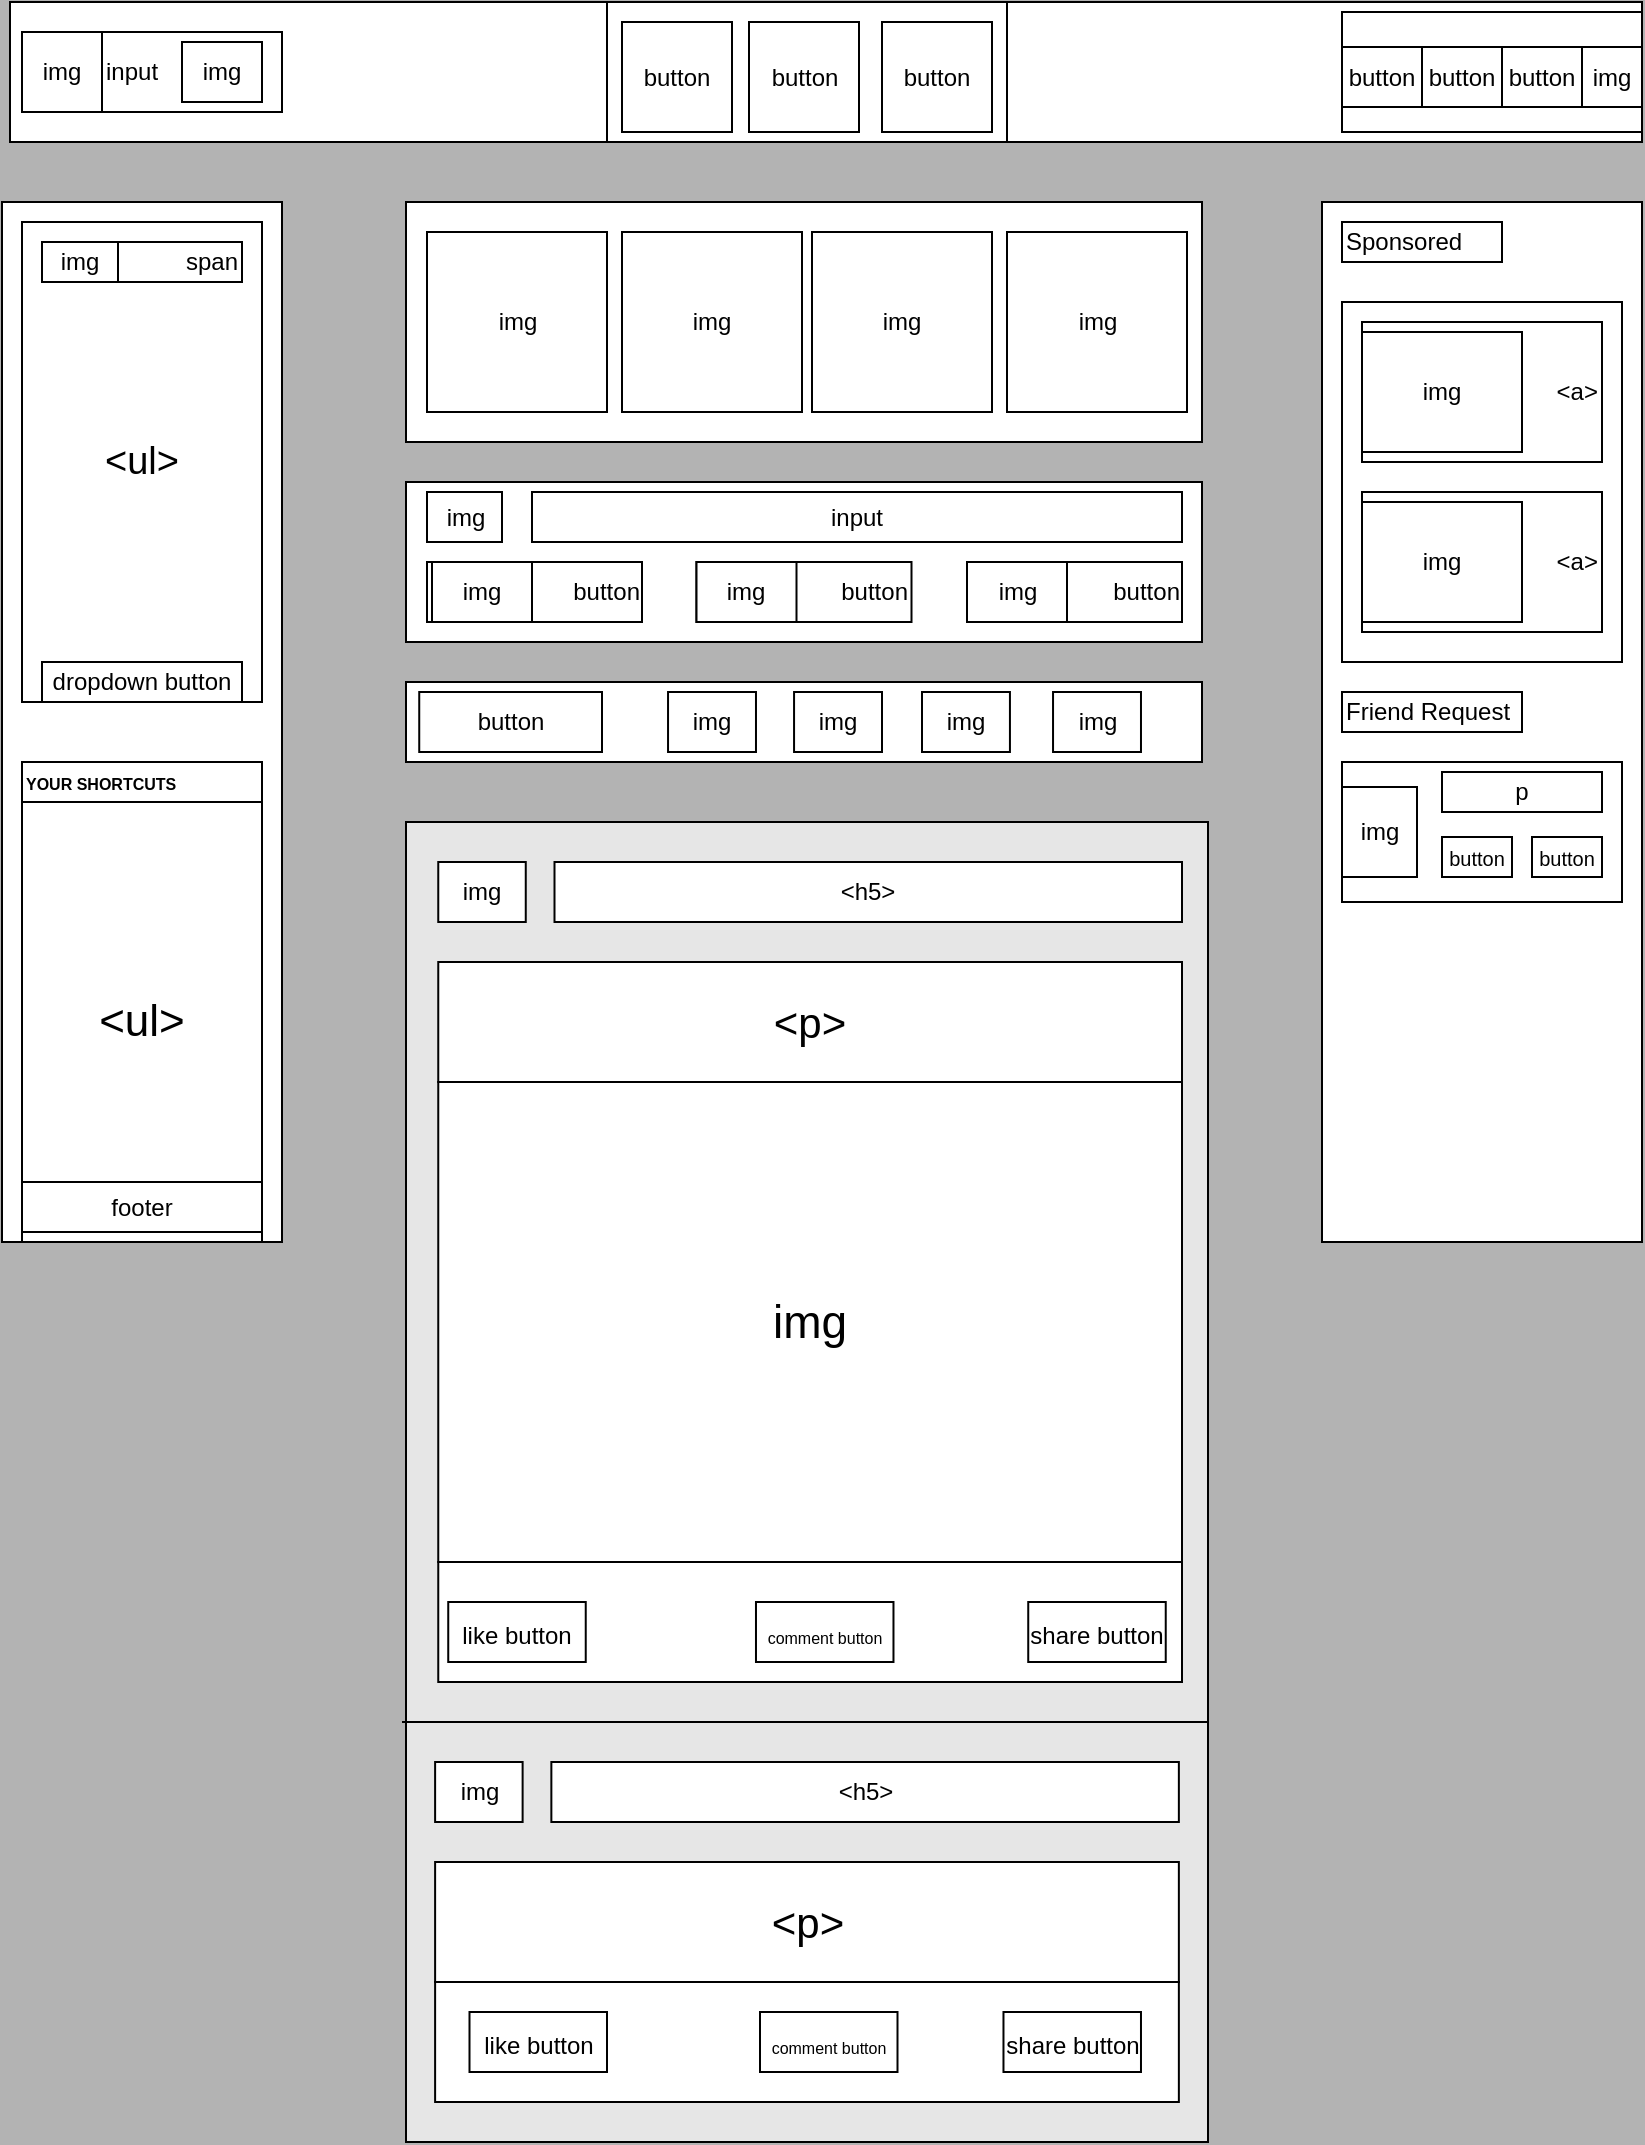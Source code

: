<mxfile version="20.3.3" type="github">
  <diagram id="R94y2VKNwVuYraGozIJY" name="Page-1">
    <mxGraphModel dx="3300" dy="1190" grid="1" gridSize="10" guides="1" tooltips="1" connect="1" arrows="1" fold="1" page="1" pageScale="1" pageWidth="827" pageHeight="1169" background="#B3B3B3" math="0" shadow="0">
      <root>
        <mxCell id="0" />
        <mxCell id="1" parent="0" />
        <mxCell id="IPwLy8EfbPIPgKfgSnDq-2" value="" style="rounded=0;whiteSpace=wrap;html=1;fillColor=#E6E6E6;" parent="1" vertex="1">
          <mxGeometry x="202" y="410" width="401" height="660" as="geometry" />
        </mxCell>
        <mxCell id="IPwLy8EfbPIPgKfgSnDq-3" value="" style="rounded=0;whiteSpace=wrap;html=1;" parent="1" vertex="1">
          <mxGeometry x="4" width="816" height="70" as="geometry" />
        </mxCell>
        <mxCell id="IPwLy8EfbPIPgKfgSnDq-4" value="" style="rounded=0;whiteSpace=wrap;html=1;" parent="1" vertex="1">
          <mxGeometry y="100" width="140" height="520" as="geometry" />
        </mxCell>
        <mxCell id="IPwLy8EfbPIPgKfgSnDq-6" value="" style="rounded=0;whiteSpace=wrap;html=1;" parent="1" vertex="1">
          <mxGeometry x="660" y="100" width="160" height="520" as="geometry" />
        </mxCell>
        <mxCell id="IPwLy8EfbPIPgKfgSnDq-7" value="" style="rounded=0;whiteSpace=wrap;html=1;" parent="1" vertex="1">
          <mxGeometry x="202" y="100" width="398" height="120" as="geometry" />
        </mxCell>
        <mxCell id="IPwLy8EfbPIPgKfgSnDq-8" value="" style="rounded=0;whiteSpace=wrap;html=1;" parent="1" vertex="1">
          <mxGeometry x="202" y="240" width="398" height="80" as="geometry" />
        </mxCell>
        <mxCell id="IPwLy8EfbPIPgKfgSnDq-9" value="" style="rounded=0;whiteSpace=wrap;html=1;" parent="1" vertex="1">
          <mxGeometry x="202" y="340" width="398" height="40" as="geometry" />
        </mxCell>
        <mxCell id="IPwLy8EfbPIPgKfgSnDq-10" value="img" style="whiteSpace=wrap;html=1;aspect=fixed;" parent="1" vertex="1">
          <mxGeometry x="10" y="15" width="40" height="40" as="geometry" />
        </mxCell>
        <mxCell id="IPwLy8EfbPIPgKfgSnDq-13" value="&lt;div align=&quot;left&quot;&gt;input&lt;span style=&quot;white-space: pre;&quot;&gt; &lt;/span&gt;&lt;span style=&quot;white-space: pre;&quot;&gt; &lt;/span&gt;&lt;/div&gt;" style="rounded=0;whiteSpace=wrap;html=1;align=left;" parent="1" vertex="1">
          <mxGeometry x="50" y="15" width="90" height="40" as="geometry" />
        </mxCell>
        <mxCell id="IPwLy8EfbPIPgKfgSnDq-14" value="img" style="rounded=0;whiteSpace=wrap;html=1;" parent="1" vertex="1">
          <mxGeometry x="90" y="20" width="40" height="30" as="geometry" />
        </mxCell>
        <mxCell id="IPwLy8EfbPIPgKfgSnDq-15" value="" style="rounded=0;whiteSpace=wrap;html=1;" parent="1" vertex="1">
          <mxGeometry x="302.5" width="200" height="70" as="geometry" />
        </mxCell>
        <mxCell id="IPwLy8EfbPIPgKfgSnDq-16" value="button" style="whiteSpace=wrap;html=1;aspect=fixed;" parent="1" vertex="1">
          <mxGeometry x="310" y="10" width="55" height="55" as="geometry" />
        </mxCell>
        <mxCell id="IPwLy8EfbPIPgKfgSnDq-17" value="button" style="whiteSpace=wrap;html=1;aspect=fixed;" parent="1" vertex="1">
          <mxGeometry x="373.5" y="10" width="55" height="55" as="geometry" />
        </mxCell>
        <mxCell id="IPwLy8EfbPIPgKfgSnDq-18" value="button" style="whiteSpace=wrap;html=1;aspect=fixed;" parent="1" vertex="1">
          <mxGeometry x="440" y="10" width="55" height="55" as="geometry" />
        </mxCell>
        <mxCell id="IPwLy8EfbPIPgKfgSnDq-19" value="" style="rounded=0;whiteSpace=wrap;html=1;" parent="1" vertex="1">
          <mxGeometry x="670" y="5" width="150" height="60" as="geometry" />
        </mxCell>
        <mxCell id="IPwLy8EfbPIPgKfgSnDq-23" value="button" style="rounded=0;whiteSpace=wrap;html=1;" parent="1" vertex="1">
          <mxGeometry x="670" y="22.5" width="40" height="30" as="geometry" />
        </mxCell>
        <mxCell id="IPwLy8EfbPIPgKfgSnDq-29" style="edgeStyle=orthogonalEdgeStyle;rounded=0;orthogonalLoop=1;jettySize=auto;html=1;exitX=1;exitY=0.5;exitDx=0;exitDy=0;entryX=0;entryY=0.25;entryDx=0;entryDy=0;" parent="1" edge="1">
          <mxGeometry relative="1" as="geometry">
            <mxPoint x="750" y="40" as="sourcePoint" />
            <mxPoint x="760" y="30" as="targetPoint" />
          </mxGeometry>
        </mxCell>
        <mxCell id="IPwLy8EfbPIPgKfgSnDq-26" value="img" style="rounded=0;whiteSpace=wrap;html=1;" parent="1" vertex="1">
          <mxGeometry x="790" y="22.5" width="30" height="30" as="geometry" />
        </mxCell>
        <mxCell id="IPwLy8EfbPIPgKfgSnDq-30" value="&lt;font style=&quot;font-size: 19px;&quot;&gt;&amp;lt;ul&amp;gt;&lt;/font&gt;" style="rounded=0;whiteSpace=wrap;html=1;" parent="1" vertex="1">
          <mxGeometry x="10" y="110" width="120" height="240" as="geometry" />
        </mxCell>
        <mxCell id="IPwLy8EfbPIPgKfgSnDq-31" value="&lt;div align=&quot;left&quot;&gt;&lt;b&gt;&lt;font style=&quot;font-size: 8px;&quot;&gt;YOUR SHORTCUTS&lt;/font&gt;&lt;/b&gt;&lt;/div&gt;" style="rounded=0;whiteSpace=wrap;html=1;align=left;" parent="1" vertex="1">
          <mxGeometry x="10" y="380" width="120" height="20" as="geometry" />
        </mxCell>
        <mxCell id="IPwLy8EfbPIPgKfgSnDq-32" value="&lt;font style=&quot;font-size: 22px;&quot;&gt;&amp;lt;ul&amp;gt;&lt;/font&gt;" style="rounded=0;whiteSpace=wrap;html=1;" parent="1" vertex="1">
          <mxGeometry x="10" y="400" width="120" height="220" as="geometry" />
        </mxCell>
        <mxCell id="IPwLy8EfbPIPgKfgSnDq-34" value="&lt;div align=&quot;justify&quot;&gt;&lt;font style=&quot;font-size: 12px;&quot;&gt;span&lt;/font&gt;&lt;/div&gt;" style="rounded=0;whiteSpace=wrap;html=1;fontSize=8;align=right;" parent="1" vertex="1">
          <mxGeometry x="20" y="120" width="100" height="20" as="geometry" />
        </mxCell>
        <mxCell id="IPwLy8EfbPIPgKfgSnDq-35" value="&lt;font style=&quot;font-size: 12px;&quot;&gt;&lt;span style=&quot;white-space: pre;&quot;&gt;img&lt;/span&gt;&lt;br&gt;&lt;/font&gt;" style="rounded=0;whiteSpace=wrap;html=1;fontSize=8;" parent="1" vertex="1">
          <mxGeometry x="20" y="120" width="38" height="20" as="geometry" />
        </mxCell>
        <mxCell id="IPwLy8EfbPIPgKfgSnDq-37" value="footer" style="rounded=0;whiteSpace=wrap;html=1;fontSize=12;" parent="1" vertex="1">
          <mxGeometry x="10" y="590" width="120" height="25" as="geometry" />
        </mxCell>
        <mxCell id="IPwLy8EfbPIPgKfgSnDq-38" value="button" style="rounded=0;whiteSpace=wrap;html=1;" parent="1" vertex="1">
          <mxGeometry x="710" y="22.5" width="40" height="30" as="geometry" />
        </mxCell>
        <mxCell id="IPwLy8EfbPIPgKfgSnDq-39" value="button" style="rounded=0;whiteSpace=wrap;html=1;" parent="1" vertex="1">
          <mxGeometry x="750" y="22.5" width="40" height="30" as="geometry" />
        </mxCell>
        <mxCell id="IPwLy8EfbPIPgKfgSnDq-40" value="img" style="whiteSpace=wrap;html=1;aspect=fixed;fontSize=12;" parent="1" vertex="1">
          <mxGeometry x="212.5" y="115" width="90" height="90" as="geometry" />
        </mxCell>
        <mxCell id="IPwLy8EfbPIPgKfgSnDq-41" value="img" style="whiteSpace=wrap;html=1;aspect=fixed;fontSize=12;" parent="1" vertex="1">
          <mxGeometry x="310" y="115" width="90" height="90" as="geometry" />
        </mxCell>
        <mxCell id="IPwLy8EfbPIPgKfgSnDq-42" value="img" style="whiteSpace=wrap;html=1;aspect=fixed;fontSize=12;" parent="1" vertex="1">
          <mxGeometry x="405" y="115" width="90" height="90" as="geometry" />
        </mxCell>
        <mxCell id="IPwLy8EfbPIPgKfgSnDq-43" value="img" style="whiteSpace=wrap;html=1;aspect=fixed;fontSize=12;" parent="1" vertex="1">
          <mxGeometry x="502.5" y="115" width="90" height="90" as="geometry" />
        </mxCell>
        <mxCell id="IPwLy8EfbPIPgKfgSnDq-44" value="img" style="rounded=0;whiteSpace=wrap;html=1;fontSize=12;" parent="1" vertex="1">
          <mxGeometry x="212.5" y="245" width="37.5" height="25" as="geometry" />
        </mxCell>
        <mxCell id="IPwLy8EfbPIPgKfgSnDq-48" value="input" style="rounded=0;whiteSpace=wrap;html=1;fontSize=12;" parent="1" vertex="1">
          <mxGeometry x="265" y="245" width="325" height="25" as="geometry" />
        </mxCell>
        <mxCell id="IPwLy8EfbPIPgKfgSnDq-49" value="&lt;div align=&quot;right&quot;&gt;button&lt;/div&gt;" style="rounded=0;whiteSpace=wrap;html=1;fontSize=12;align=right;" parent="1" vertex="1">
          <mxGeometry x="212.5" y="280" width="107.5" height="30" as="geometry" />
        </mxCell>
        <mxCell id="IPwLy8EfbPIPgKfgSnDq-50" value="&lt;div align=&quot;right&quot;&gt;button&lt;/div&gt;" style="rounded=0;whiteSpace=wrap;html=1;fontSize=12;align=right;" parent="1" vertex="1">
          <mxGeometry x="347.25" y="280" width="107.5" height="30" as="geometry" />
        </mxCell>
        <mxCell id="IPwLy8EfbPIPgKfgSnDq-51" value="&lt;div align=&quot;right&quot;&gt;button&lt;/div&gt;" style="rounded=0;whiteSpace=wrap;html=1;fontSize=12;align=right;" parent="1" vertex="1">
          <mxGeometry x="482.5" y="280" width="107.5" height="30" as="geometry" />
        </mxCell>
        <mxCell id="IPwLy8EfbPIPgKfgSnDq-52" value="img" style="rounded=0;whiteSpace=wrap;html=1;fontSize=12;" parent="1" vertex="1">
          <mxGeometry x="215" y="280" width="50" height="30" as="geometry" />
        </mxCell>
        <mxCell id="IPwLy8EfbPIPgKfgSnDq-53" value="img" style="rounded=0;whiteSpace=wrap;html=1;fontSize=12;" parent="1" vertex="1">
          <mxGeometry x="347.25" y="280" width="50" height="30" as="geometry" />
        </mxCell>
        <mxCell id="IPwLy8EfbPIPgKfgSnDq-54" value="img" style="rounded=0;whiteSpace=wrap;html=1;fontSize=12;" parent="1" vertex="1">
          <mxGeometry x="482.5" y="280" width="50" height="30" as="geometry" />
        </mxCell>
        <mxCell id="IPwLy8EfbPIPgKfgSnDq-56" value="button" style="rounded=0;whiteSpace=wrap;html=1;fontSize=12;" parent="1" vertex="1">
          <mxGeometry x="208.62" y="345" width="91.38" height="30" as="geometry" />
        </mxCell>
        <mxCell id="IPwLy8EfbPIPgKfgSnDq-57" value="img" style="rounded=0;whiteSpace=wrap;html=1;fontSize=12;" parent="1" vertex="1">
          <mxGeometry x="333.02" y="345" width="43.97" height="30" as="geometry" />
        </mxCell>
        <mxCell id="IPwLy8EfbPIPgKfgSnDq-58" value="img" style="rounded=0;whiteSpace=wrap;html=1;fontSize=12;" parent="1" vertex="1">
          <mxGeometry x="396.03" y="345" width="43.97" height="30" as="geometry" />
        </mxCell>
        <mxCell id="IPwLy8EfbPIPgKfgSnDq-59" value="img" style="rounded=0;whiteSpace=wrap;html=1;fontSize=12;" parent="1" vertex="1">
          <mxGeometry x="460" y="345" width="43.97" height="30" as="geometry" />
        </mxCell>
        <mxCell id="IPwLy8EfbPIPgKfgSnDq-60" value="img" style="rounded=0;whiteSpace=wrap;html=1;fontSize=12;" parent="1" vertex="1">
          <mxGeometry x="525.52" y="345" width="43.97" height="30" as="geometry" />
        </mxCell>
        <mxCell id="IPwLy8EfbPIPgKfgSnDq-61" value="dropdown button" style="rounded=0;whiteSpace=wrap;html=1;fontSize=12;" parent="1" vertex="1">
          <mxGeometry x="20" y="330" width="100" height="20" as="geometry" />
        </mxCell>
        <mxCell id="IPwLy8EfbPIPgKfgSnDq-63" value="img" style="rounded=0;whiteSpace=wrap;html=1;fontSize=12;" parent="1" vertex="1">
          <mxGeometry x="218.13" y="430" width="43.75" height="30" as="geometry" />
        </mxCell>
        <mxCell id="IPwLy8EfbPIPgKfgSnDq-64" value="&amp;lt;h5&amp;gt;" style="rounded=0;whiteSpace=wrap;html=1;fontSize=12;" parent="1" vertex="1">
          <mxGeometry x="276.25" y="430" width="313.75" height="30" as="geometry" />
        </mxCell>
        <mxCell id="IPwLy8EfbPIPgKfgSnDq-65" value="&lt;font style=&quot;font-size: 21px;&quot;&gt;&amp;lt;p&amp;gt;&lt;/font&gt;" style="rounded=0;whiteSpace=wrap;html=1;fontSize=12;" parent="1" vertex="1">
          <mxGeometry x="218.13" y="480" width="371.87" height="60" as="geometry" />
        </mxCell>
        <mxCell id="IPwLy8EfbPIPgKfgSnDq-66" value="&lt;font style=&quot;font-size: 23px;&quot;&gt;img&lt;/font&gt;" style="rounded=0;whiteSpace=wrap;html=1;fontSize=12;" parent="1" vertex="1">
          <mxGeometry x="218.13" y="540" width="371.87" height="240" as="geometry" />
        </mxCell>
        <mxCell id="IPwLy8EfbPIPgKfgSnDq-67" value="" style="rounded=0;whiteSpace=wrap;html=1;fontSize=12;" parent="1" vertex="1">
          <mxGeometry x="218.13" y="780" width="371.87" height="60" as="geometry" />
        </mxCell>
        <mxCell id="IPwLy8EfbPIPgKfgSnDq-70" value="&lt;font style=&quot;font-size: 12px;&quot;&gt;like button&lt;br&gt;&lt;/font&gt;" style="rounded=0;whiteSpace=wrap;html=1;fontSize=19;" parent="1" vertex="1">
          <mxGeometry x="223.12" y="800" width="68.75" height="30" as="geometry" />
        </mxCell>
        <mxCell id="IPwLy8EfbPIPgKfgSnDq-71" value="&lt;font style=&quot;font-size: 8px;&quot;&gt;comment button&lt;br&gt;&lt;/font&gt;" style="rounded=0;whiteSpace=wrap;html=1;fontSize=19;" parent="1" vertex="1">
          <mxGeometry x="376.99" y="800" width="68.75" height="30" as="geometry" />
        </mxCell>
        <mxCell id="IPwLy8EfbPIPgKfgSnDq-72" value="&lt;font style=&quot;font-size: 12px;&quot;&gt;share button&lt;br&gt;&lt;/font&gt;" style="rounded=0;whiteSpace=wrap;html=1;fontSize=19;" parent="1" vertex="1">
          <mxGeometry x="513.12" y="800" width="68.75" height="30" as="geometry" />
        </mxCell>
        <mxCell id="IPwLy8EfbPIPgKfgSnDq-110" value="img" style="rounded=0;whiteSpace=wrap;html=1;fontSize=12;" parent="1" vertex="1">
          <mxGeometry x="216.56" y="880" width="43.75" height="30" as="geometry" />
        </mxCell>
        <mxCell id="IPwLy8EfbPIPgKfgSnDq-111" value="&amp;lt;h5&amp;gt;" style="rounded=0;whiteSpace=wrap;html=1;fontSize=12;" parent="1" vertex="1">
          <mxGeometry x="274.68" y="880" width="313.75" height="30" as="geometry" />
        </mxCell>
        <mxCell id="IPwLy8EfbPIPgKfgSnDq-112" value="&lt;font style=&quot;font-size: 21px;&quot;&gt;&amp;lt;p&amp;gt;&lt;/font&gt;" style="rounded=0;whiteSpace=wrap;html=1;fontSize=12;" parent="1" vertex="1">
          <mxGeometry x="216.56" y="930" width="371.87" height="60" as="geometry" />
        </mxCell>
        <mxCell id="IPwLy8EfbPIPgKfgSnDq-114" value="" style="rounded=0;whiteSpace=wrap;html=1;fontSize=12;" parent="1" vertex="1">
          <mxGeometry x="216.56" y="990" width="371.87" height="60" as="geometry" />
        </mxCell>
        <mxCell id="IPwLy8EfbPIPgKfgSnDq-115" value="&lt;font style=&quot;font-size: 12px;&quot;&gt;like button&lt;br&gt;&lt;/font&gt;" style="rounded=0;whiteSpace=wrap;html=1;fontSize=19;" parent="1" vertex="1">
          <mxGeometry x="233.75" y="1005" width="68.75" height="30" as="geometry" />
        </mxCell>
        <mxCell id="IPwLy8EfbPIPgKfgSnDq-116" value="&lt;font style=&quot;font-size: 8px;&quot;&gt;comment button&lt;br&gt;&lt;/font&gt;" style="rounded=0;whiteSpace=wrap;html=1;fontSize=19;" parent="1" vertex="1">
          <mxGeometry x="379" y="1005" width="68.75" height="30" as="geometry" />
        </mxCell>
        <mxCell id="IPwLy8EfbPIPgKfgSnDq-117" value="&lt;font style=&quot;font-size: 12px;&quot;&gt;share button&lt;br&gt;&lt;/font&gt;" style="rounded=0;whiteSpace=wrap;html=1;fontSize=19;" parent="1" vertex="1">
          <mxGeometry x="500.74" y="1005" width="68.75" height="30" as="geometry" />
        </mxCell>
        <mxCell id="IPwLy8EfbPIPgKfgSnDq-125" value="" style="endArrow=none;html=1;rounded=0;fontSize=8;" parent="1" edge="1">
          <mxGeometry relative="1" as="geometry">
            <mxPoint x="200" y="860" as="sourcePoint" />
            <mxPoint x="603" y="860" as="targetPoint" />
          </mxGeometry>
        </mxCell>
        <mxCell id="IPwLy8EfbPIPgKfgSnDq-128" value="&lt;div style=&quot;font-size: 12px;&quot; align=&quot;left&quot;&gt;Sponsored&lt;/div&gt;" style="rounded=0;whiteSpace=wrap;html=1;fontSize=8;fillColor=#FFFFFF;align=left;" parent="1" vertex="1">
          <mxGeometry x="670" y="110" width="80" height="20" as="geometry" />
        </mxCell>
        <mxCell id="IPwLy8EfbPIPgKfgSnDq-129" value="" style="rounded=0;whiteSpace=wrap;html=1;fontSize=12;fillColor=#FFFFFF;" parent="1" vertex="1">
          <mxGeometry x="670" y="150" width="140" height="180" as="geometry" />
        </mxCell>
        <mxCell id="IPwLy8EfbPIPgKfgSnDq-130" value="&amp;lt;a&amp;gt;" style="rounded=0;whiteSpace=wrap;html=1;fontSize=12;fillColor=#FFFFFF;align=right;" parent="1" vertex="1">
          <mxGeometry x="680" y="160" width="120" height="70" as="geometry" />
        </mxCell>
        <mxCell id="IPwLy8EfbPIPgKfgSnDq-132" value="img" style="rounded=0;whiteSpace=wrap;html=1;fontSize=12;fillColor=#FFFFFF;" parent="1" vertex="1">
          <mxGeometry x="680" y="165" width="80" height="60" as="geometry" />
        </mxCell>
        <mxCell id="IPwLy8EfbPIPgKfgSnDq-133" value="&amp;lt;a&amp;gt;" style="rounded=0;whiteSpace=wrap;html=1;fontSize=12;fillColor=#FFFFFF;align=right;" parent="1" vertex="1">
          <mxGeometry x="680" y="245" width="120" height="70" as="geometry" />
        </mxCell>
        <mxCell id="IPwLy8EfbPIPgKfgSnDq-134" value="img" style="rounded=0;whiteSpace=wrap;html=1;fontSize=12;fillColor=#FFFFFF;" parent="1" vertex="1">
          <mxGeometry x="680" y="250" width="80" height="60" as="geometry" />
        </mxCell>
        <mxCell id="IPwLy8EfbPIPgKfgSnDq-136" value="&lt;font style=&quot;font-size: 12px;&quot;&gt;Friend Request&lt;br&gt;&lt;/font&gt;" style="rounded=0;whiteSpace=wrap;html=1;fontSize=8;fillColor=#FFFFFF;align=left;" parent="1" vertex="1">
          <mxGeometry x="670" y="345" width="90" height="20" as="geometry" />
        </mxCell>
        <mxCell id="IPwLy8EfbPIPgKfgSnDq-137" value="" style="rounded=0;whiteSpace=wrap;html=1;fontSize=12;fillColor=#FFFFFF;" parent="1" vertex="1">
          <mxGeometry x="670" y="380" width="140" height="70" as="geometry" />
        </mxCell>
        <mxCell id="IPwLy8EfbPIPgKfgSnDq-138" value="img" style="rounded=0;whiteSpace=wrap;html=1;fontSize=12;fillColor=#FFFFFF;" parent="1" vertex="1">
          <mxGeometry x="670" y="392.5" width="37.5" height="45" as="geometry" />
        </mxCell>
        <mxCell id="IPwLy8EfbPIPgKfgSnDq-139" value="p" style="rounded=0;whiteSpace=wrap;html=1;fontSize=12;fillColor=#FFFFFF;" parent="1" vertex="1">
          <mxGeometry x="720" y="385" width="80" height="20" as="geometry" />
        </mxCell>
        <mxCell id="IPwLy8EfbPIPgKfgSnDq-140" value="&lt;font style=&quot;font-size: 10px;&quot;&gt;button&lt;/font&gt;" style="rounded=0;whiteSpace=wrap;html=1;fontSize=12;fillColor=#FFFFFF;" parent="1" vertex="1">
          <mxGeometry x="720" y="417.5" width="35" height="20" as="geometry" />
        </mxCell>
        <mxCell id="IPwLy8EfbPIPgKfgSnDq-142" value="&lt;font style=&quot;font-size: 10px;&quot;&gt;button&lt;/font&gt;" style="rounded=0;whiteSpace=wrap;html=1;fontSize=12;fillColor=#FFFFFF;" parent="1" vertex="1">
          <mxGeometry x="765" y="417.5" width="35" height="20" as="geometry" />
        </mxCell>
      </root>
    </mxGraphModel>
  </diagram>
</mxfile>
